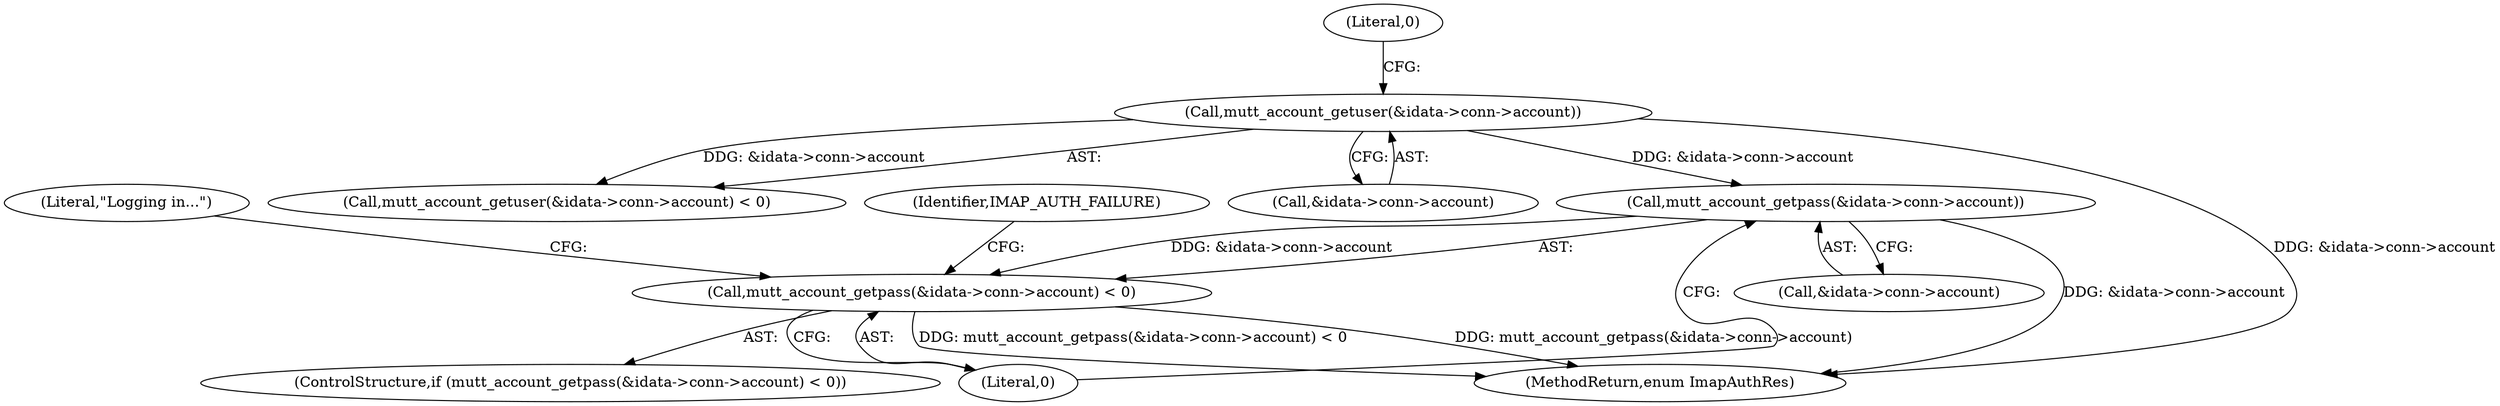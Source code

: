digraph "0_neomutt_e52393740334443ae0206cab2d7caef381646725@API" {
"1000136" [label="(Call,mutt_account_getpass(&idata->conn->account))"];
"1000124" [label="(Call,mutt_account_getuser(&idata->conn->account))"];
"1000135" [label="(Call,mutt_account_getpass(&idata->conn->account) < 0)"];
"1000136" [label="(Call,mutt_account_getpass(&idata->conn->account))"];
"1000137" [label="(Call,&idata->conn->account)"];
"1000123" [label="(Call,mutt_account_getuser(&idata->conn->account) < 0)"];
"1000143" [label="(Literal,0)"];
"1000131" [label="(Literal,0)"];
"1000124" [label="(Call,mutt_account_getuser(&idata->conn->account))"];
"1000212" [label="(MethodReturn,enum ImapAuthRes)"];
"1000125" [label="(Call,&idata->conn->account)"];
"1000134" [label="(ControlStructure,if (mutt_account_getpass(&idata->conn->account) < 0))"];
"1000148" [label="(Literal,\"Logging in...\")"];
"1000145" [label="(Identifier,IMAP_AUTH_FAILURE)"];
"1000135" [label="(Call,mutt_account_getpass(&idata->conn->account) < 0)"];
"1000136" -> "1000135"  [label="AST: "];
"1000136" -> "1000137"  [label="CFG: "];
"1000137" -> "1000136"  [label="AST: "];
"1000143" -> "1000136"  [label="CFG: "];
"1000136" -> "1000212"  [label="DDG: &idata->conn->account"];
"1000136" -> "1000135"  [label="DDG: &idata->conn->account"];
"1000124" -> "1000136"  [label="DDG: &idata->conn->account"];
"1000124" -> "1000123"  [label="AST: "];
"1000124" -> "1000125"  [label="CFG: "];
"1000125" -> "1000124"  [label="AST: "];
"1000131" -> "1000124"  [label="CFG: "];
"1000124" -> "1000212"  [label="DDG: &idata->conn->account"];
"1000124" -> "1000123"  [label="DDG: &idata->conn->account"];
"1000135" -> "1000134"  [label="AST: "];
"1000135" -> "1000143"  [label="CFG: "];
"1000143" -> "1000135"  [label="AST: "];
"1000145" -> "1000135"  [label="CFG: "];
"1000148" -> "1000135"  [label="CFG: "];
"1000135" -> "1000212"  [label="DDG: mutt_account_getpass(&idata->conn->account)"];
"1000135" -> "1000212"  [label="DDG: mutt_account_getpass(&idata->conn->account) < 0"];
}
